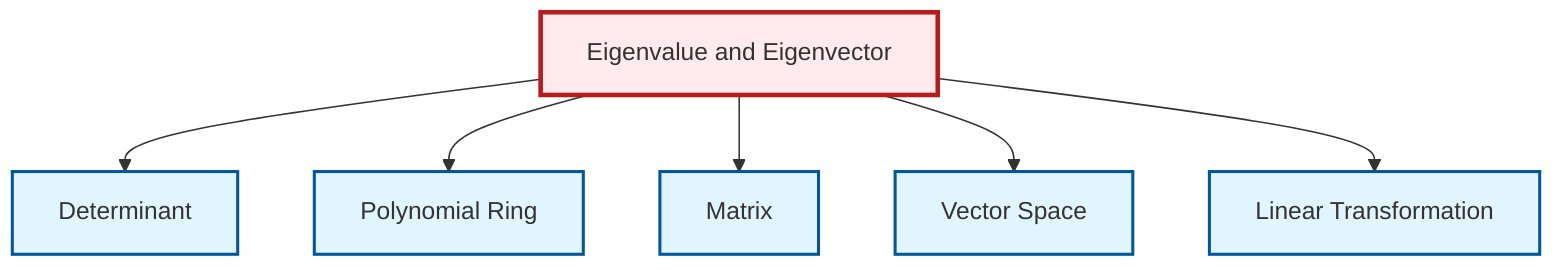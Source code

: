graph TD
    classDef definition fill:#e1f5fe,stroke:#01579b,stroke-width:2px
    classDef theorem fill:#f3e5f5,stroke:#4a148c,stroke-width:2px
    classDef axiom fill:#fff3e0,stroke:#e65100,stroke-width:2px
    classDef example fill:#e8f5e9,stroke:#1b5e20,stroke-width:2px
    classDef current fill:#ffebee,stroke:#b71c1c,stroke-width:3px
    def-linear-transformation["Linear Transformation"]:::definition
    def-vector-space["Vector Space"]:::definition
    def-determinant["Determinant"]:::definition
    def-matrix["Matrix"]:::definition
    def-polynomial-ring["Polynomial Ring"]:::definition
    def-eigenvalue-eigenvector["Eigenvalue and Eigenvector"]:::definition
    def-eigenvalue-eigenvector --> def-determinant
    def-eigenvalue-eigenvector --> def-polynomial-ring
    def-eigenvalue-eigenvector --> def-matrix
    def-eigenvalue-eigenvector --> def-vector-space
    def-eigenvalue-eigenvector --> def-linear-transformation
    class def-eigenvalue-eigenvector current